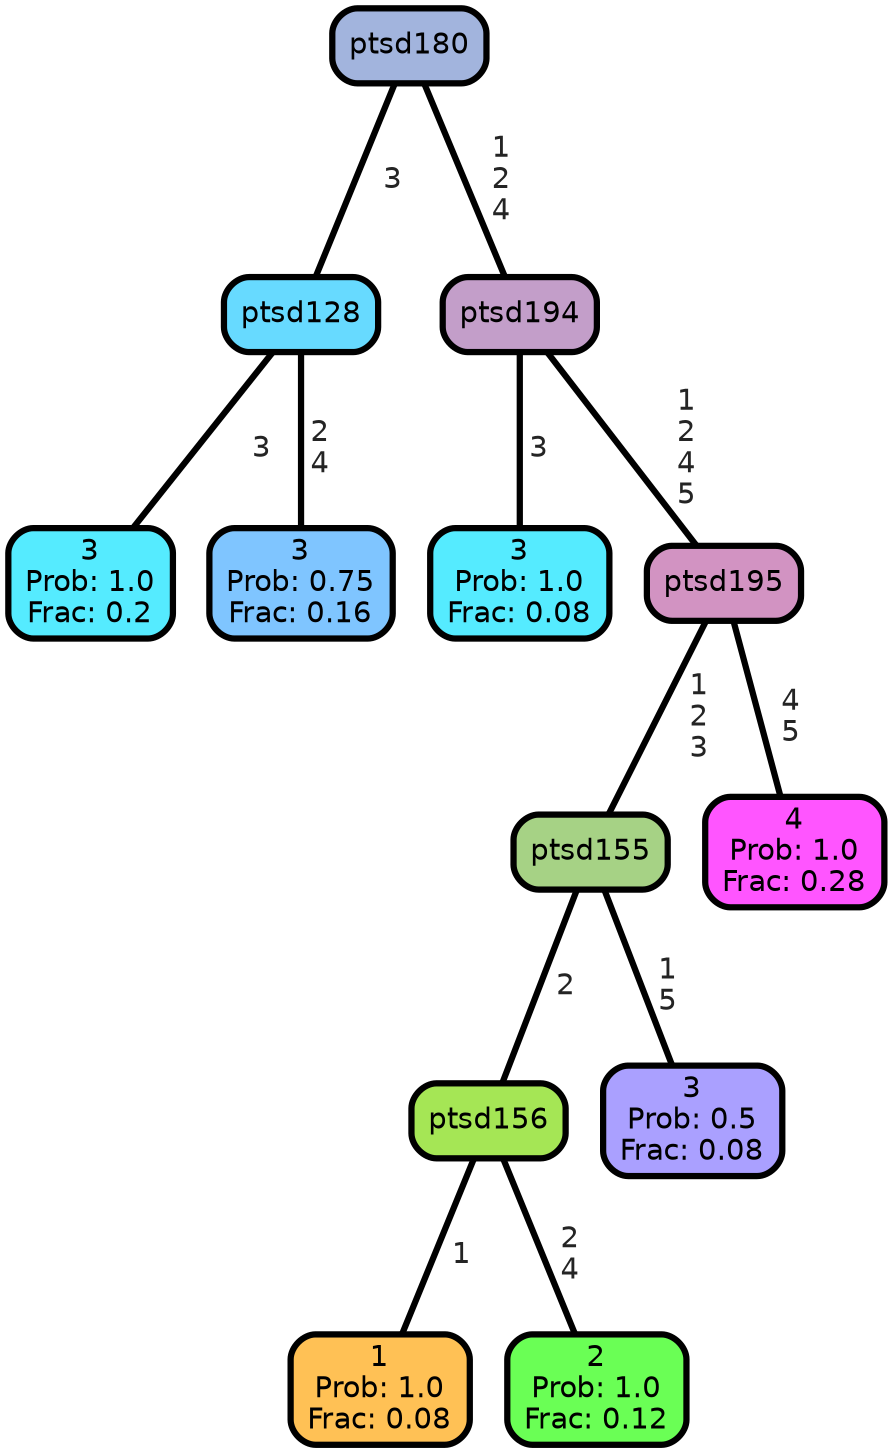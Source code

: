graph Tree {
node [shape=box, style="filled, rounded",color="black",penwidth="3",fontcolor="black",                 fontname=helvetica] ;
graph [ranksep="0 equally", splines=straight,                 bgcolor=transparent, dpi=200] ;
edge [fontname=helvetica, fontweight=bold,fontcolor=grey14,color=black] ;
0 [label="3
Prob: 1.0
Frac: 0.2", fillcolor="#55ebff"] ;
1 [label="ptsd128", fillcolor="#67daff"] ;
2 [label="3
Prob: 0.75
Frac: 0.16", fillcolor="#7fc5ff"] ;
3 [label="ptsd180", fillcolor="#a2b4dd"] ;
4 [label="3
Prob: 1.0
Frac: 0.08", fillcolor="#55ebff"] ;
5 [label="ptsd194", fillcolor="#c39ec9"] ;
6 [label="1
Prob: 1.0
Frac: 0.08", fillcolor="#ffc155"] ;
7 [label="ptsd156", fillcolor="#a5e655"] ;
8 [label="2
Prob: 1.0
Frac: 0.12", fillcolor="#6aff55"] ;
9 [label="ptsd155", fillcolor="#a6d285"] ;
10 [label="3
Prob: 0.5
Frac: 0.08", fillcolor="#aaa0ff"] ;
11 [label="ptsd195", fillcolor="#d293c2"] ;
12 [label="4
Prob: 1.0
Frac: 0.28", fillcolor="#ff55ff"] ;
1 -- 0 [label=" 3",penwidth=3] ;
1 -- 2 [label=" 2\n 4",penwidth=3] ;
3 -- 1 [label=" 3",penwidth=3] ;
3 -- 5 [label=" 1\n 2\n 4",penwidth=3] ;
5 -- 4 [label=" 3",penwidth=3] ;
5 -- 11 [label=" 1\n 2\n 4\n 5",penwidth=3] ;
7 -- 6 [label=" 1",penwidth=3] ;
7 -- 8 [label=" 2\n 4",penwidth=3] ;
9 -- 7 [label=" 2",penwidth=3] ;
9 -- 10 [label=" 1\n 5",penwidth=3] ;
11 -- 9 [label=" 1\n 2\n 3",penwidth=3] ;
11 -- 12 [label=" 4\n 5",penwidth=3] ;
{rank = same;}}